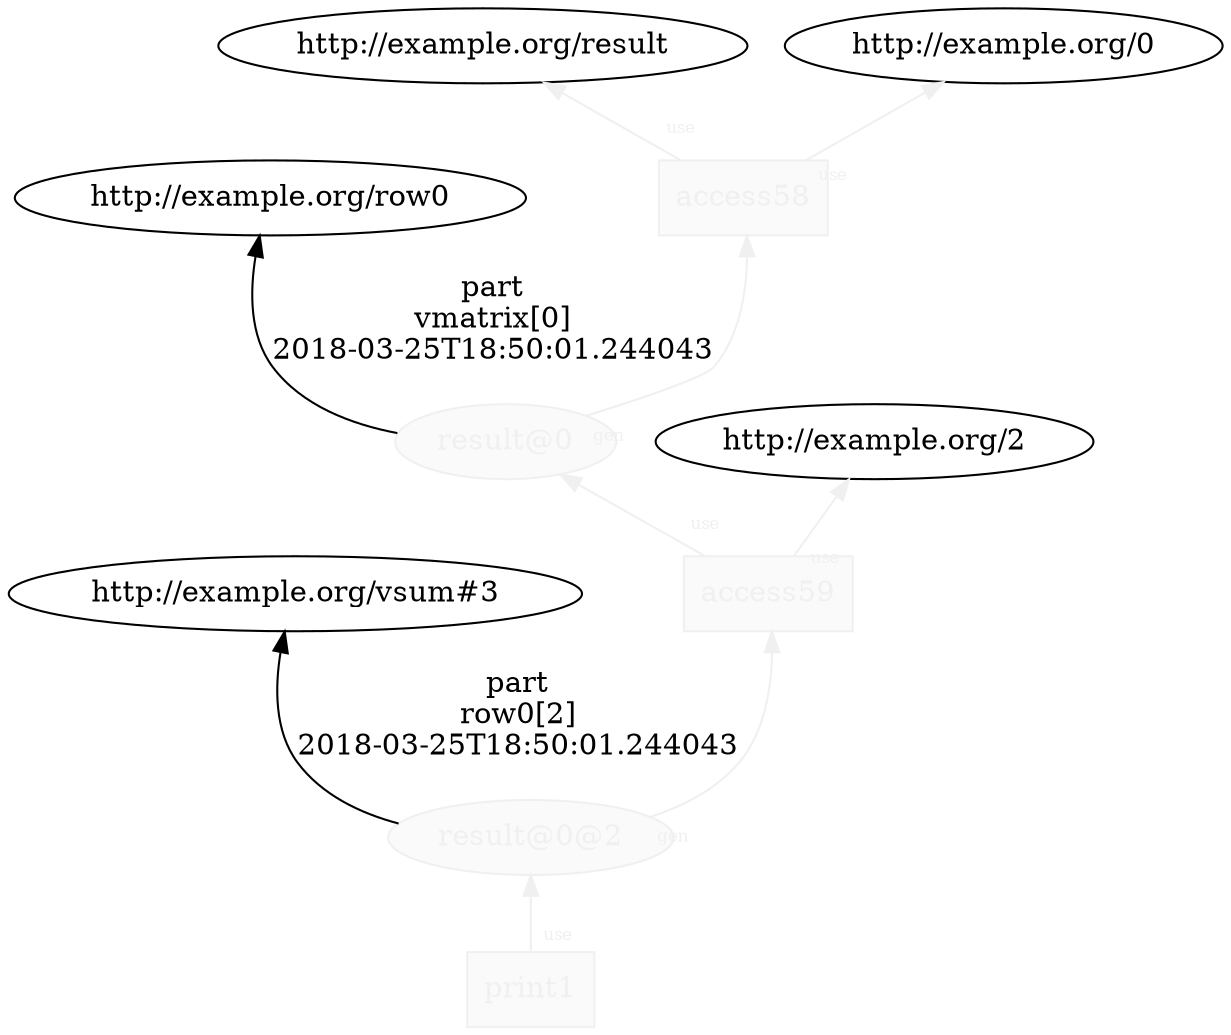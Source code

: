 digraph "PROV" { size="16,12"; rankdir="BT";
"http://example.org/result@0" [fillcolor="#FAFAFA",color="#F0F0F0",style="filled",fontcolor="#F0F0F0",label="result@0",URL="http://example.org/result@0"]
"http://example.org/result@0" -> "http://example.org/row0" [fontsize="14",distance="1.5",angle="60.0",rotation="20",label="part
vmatrix[0]
2018-03-25T18:50:01.244043"]
"http://example.org/access58" [fillcolor="#FAFAFA",color="#F0F0F0",shape="polygon",sides="4",style="filled",fontcolor="#F0F0F0",label="access58",URL="http://example.org/access58"]
"http://example.org/access58" -> "http://example.org/result" [labelfontsize="8",labeldistance="1.5",labelangle="60.0",rotation="20",taillabel="use",fontcolor="#F0F0F0",color="#F0F0F0"]
"http://example.org/access58" -> "http://example.org/0" [labelfontsize="8",labeldistance="1.5",labelangle="60.0",rotation="20",taillabel="use",fontcolor="#F0F0F0",color="#F0F0F0"]
"http://example.org/result@0" -> "http://example.org/access58" [labelfontsize="8",labeldistance="1.5",labelangle="60.0",rotation="20",taillabel="gen",fontcolor="#F0F0F0",color="#F0F0F0"]
"http://example.org/result@0@2" [fillcolor="#FAFAFA",color="#F0F0F0",style="filled",fontcolor="#F0F0F0",label="result@0@2",URL="http://example.org/result@0@2"]
"http://example.org/result@0@2" -> "http://example.org/vsum#3" [fontsize="14",distance="1.5",angle="60.0",rotation="20",label="part
row0[2]
2018-03-25T18:50:01.244043"]
"http://example.org/access59" [fillcolor="#FAFAFA",color="#F0F0F0",shape="polygon",sides="4",style="filled",fontcolor="#F0F0F0",label="access59",URL="http://example.org/access59"]
"http://example.org/access59" -> "http://example.org/result@0" [labelfontsize="8",labeldistance="1.5",labelangle="60.0",rotation="20",taillabel="use",fontcolor="#F0F0F0",color="#F0F0F0"]
"http://example.org/access59" -> "http://example.org/2" [labelfontsize="8",labeldistance="1.5",labelangle="60.0",rotation="20",taillabel="use",fontcolor="#F0F0F0",color="#F0F0F0"]
"http://example.org/result@0@2" -> "http://example.org/access59" [labelfontsize="8",labeldistance="1.5",labelangle="60.0",rotation="20",taillabel="gen",fontcolor="#F0F0F0",color="#F0F0F0"]
"http://example.org/print1" [fillcolor="#FAFAFA",color="#F0F0F0",shape="polygon",sides="4",style="filled",fontcolor="#F0F0F0",label="print1",URL="http://example.org/print1"]
"http://example.org/print1" -> "http://example.org/result@0@2" [labelfontsize="8",labeldistance="1.5",labelangle="60.0",rotation="20",taillabel="use",fontcolor="#F0F0F0",color="#F0F0F0"]
}